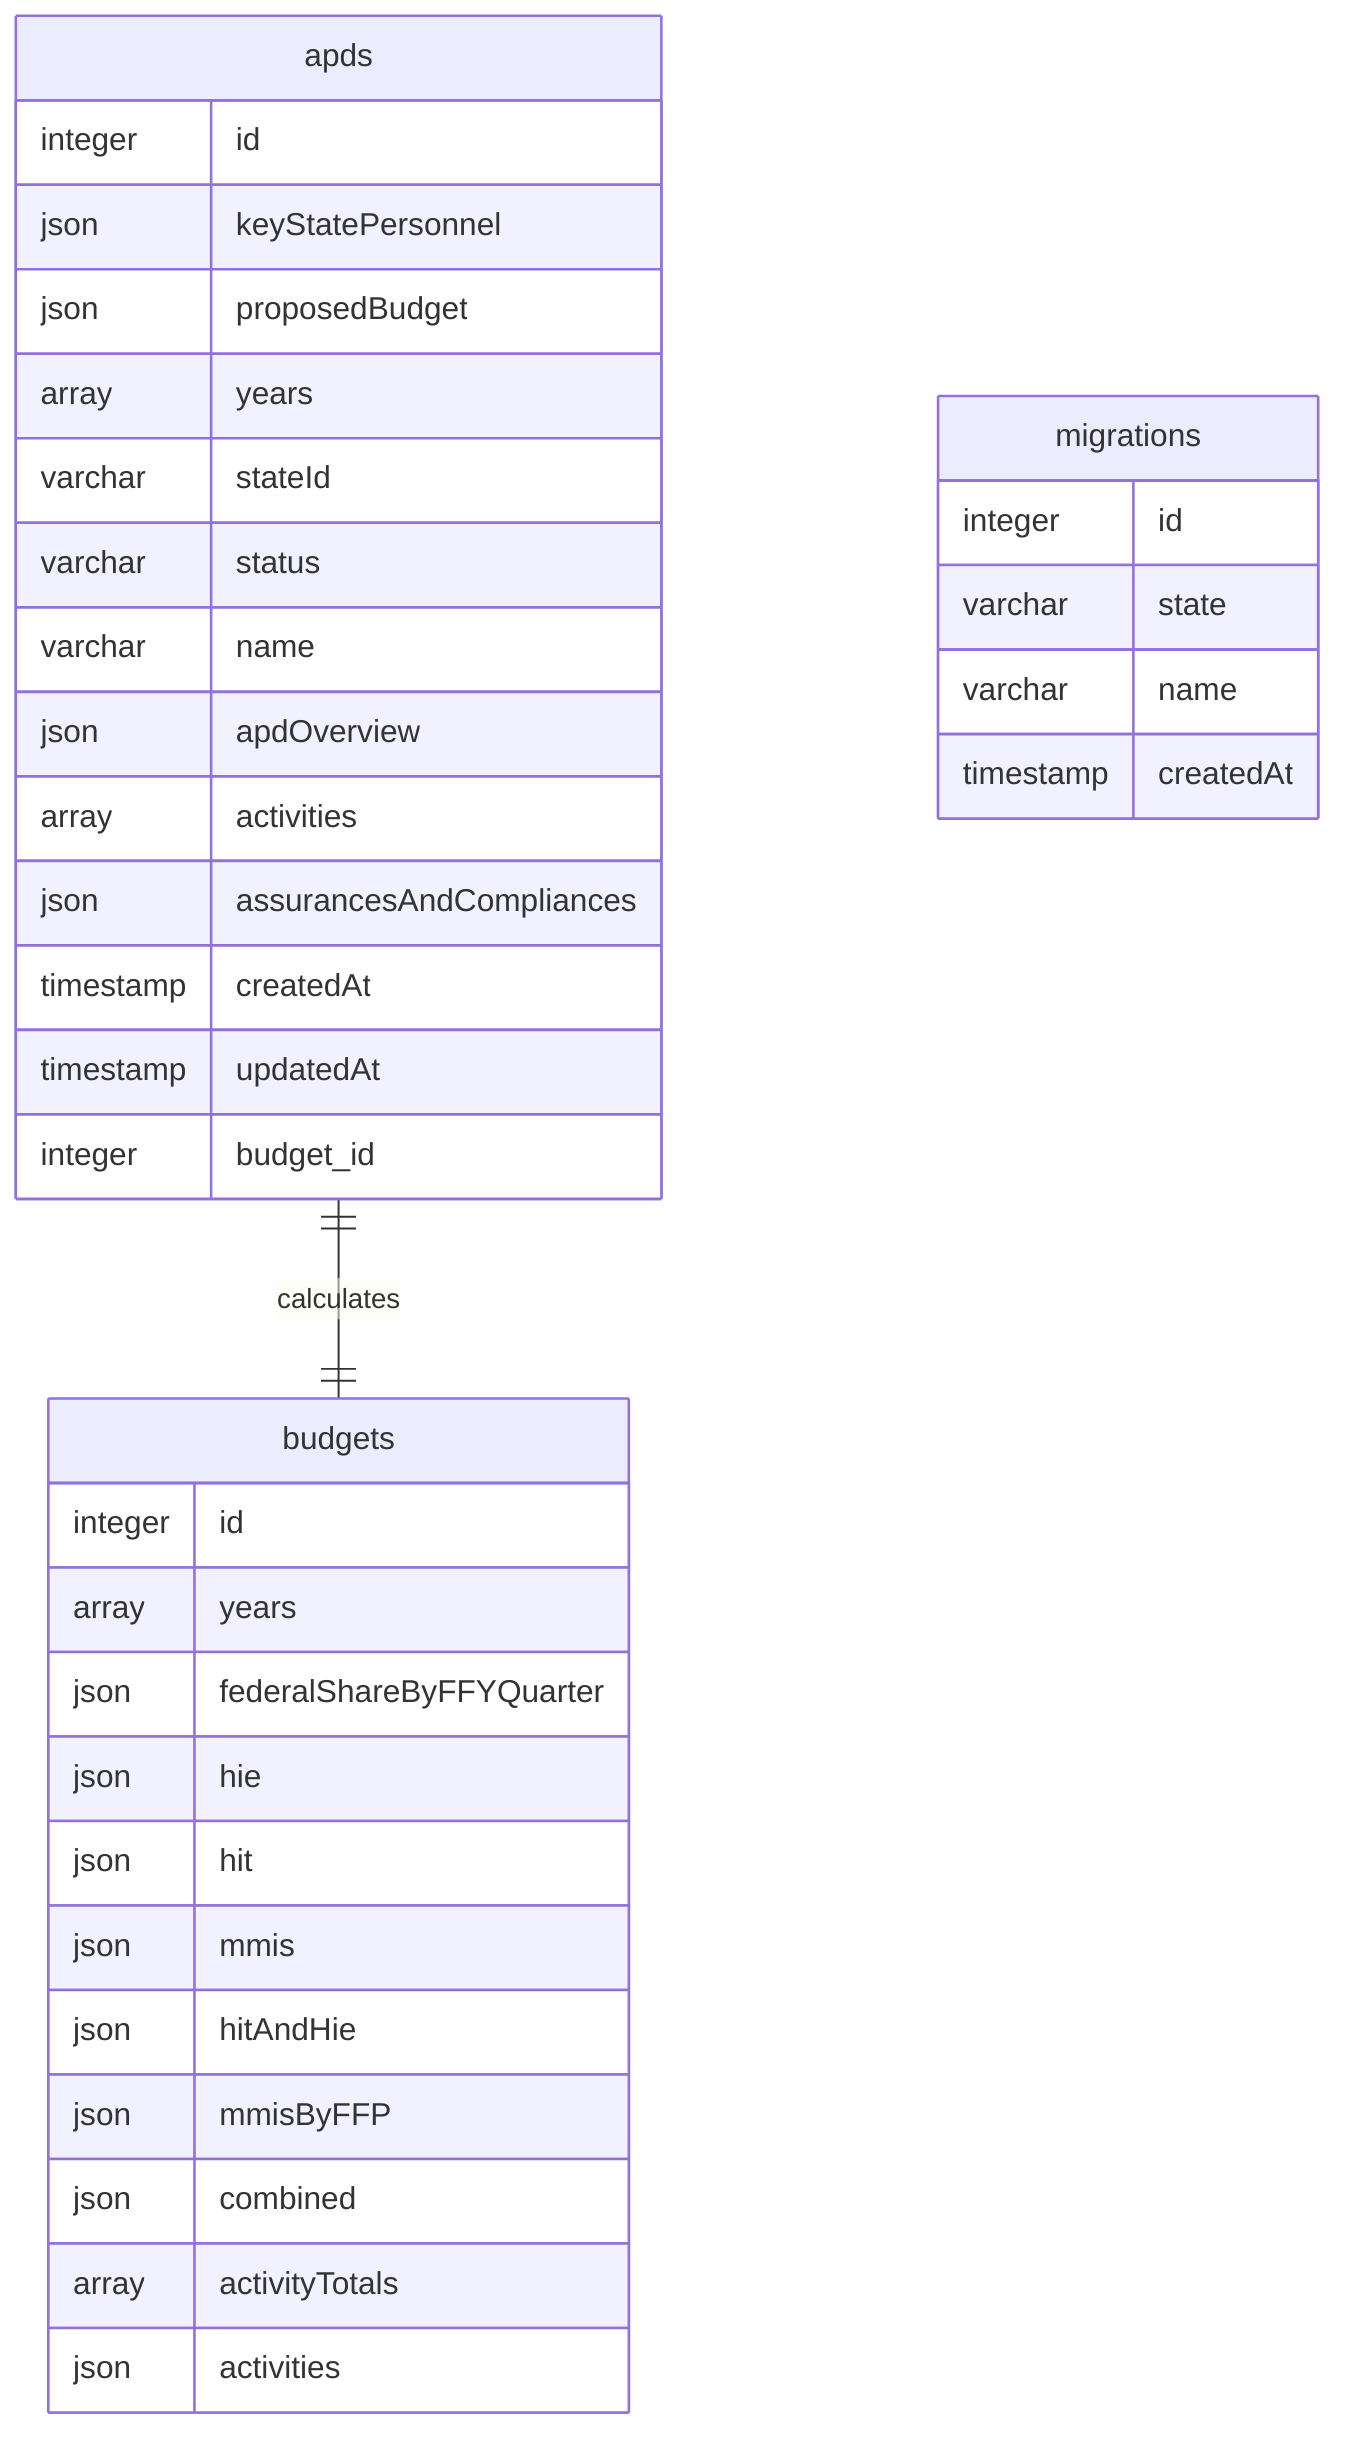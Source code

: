 erDiagram
%% @config(../.vscode/settings.json)
apds {
  integer id
  json keyStatePersonnel
  json proposedBudget
  array years
  varchar stateId
  varchar status
  varchar name
  json apdOverview
  array activities
  json assurancesAndCompliances
  timestamp createdAt
  timestamp updatedAt
  integer budget_id
}
budgets {
  integer id
  array years
  json federalShareByFFYQuarter
  json hie
  json hit
  json mmis
  json hitAndHie
  json mmisByFFP
  json combined
  array activityTotals
  json activities
}
migrations {
  integer id
  varchar state
  varchar name
  timestamp createdAt
}
apds ||--|| budgets : calculates